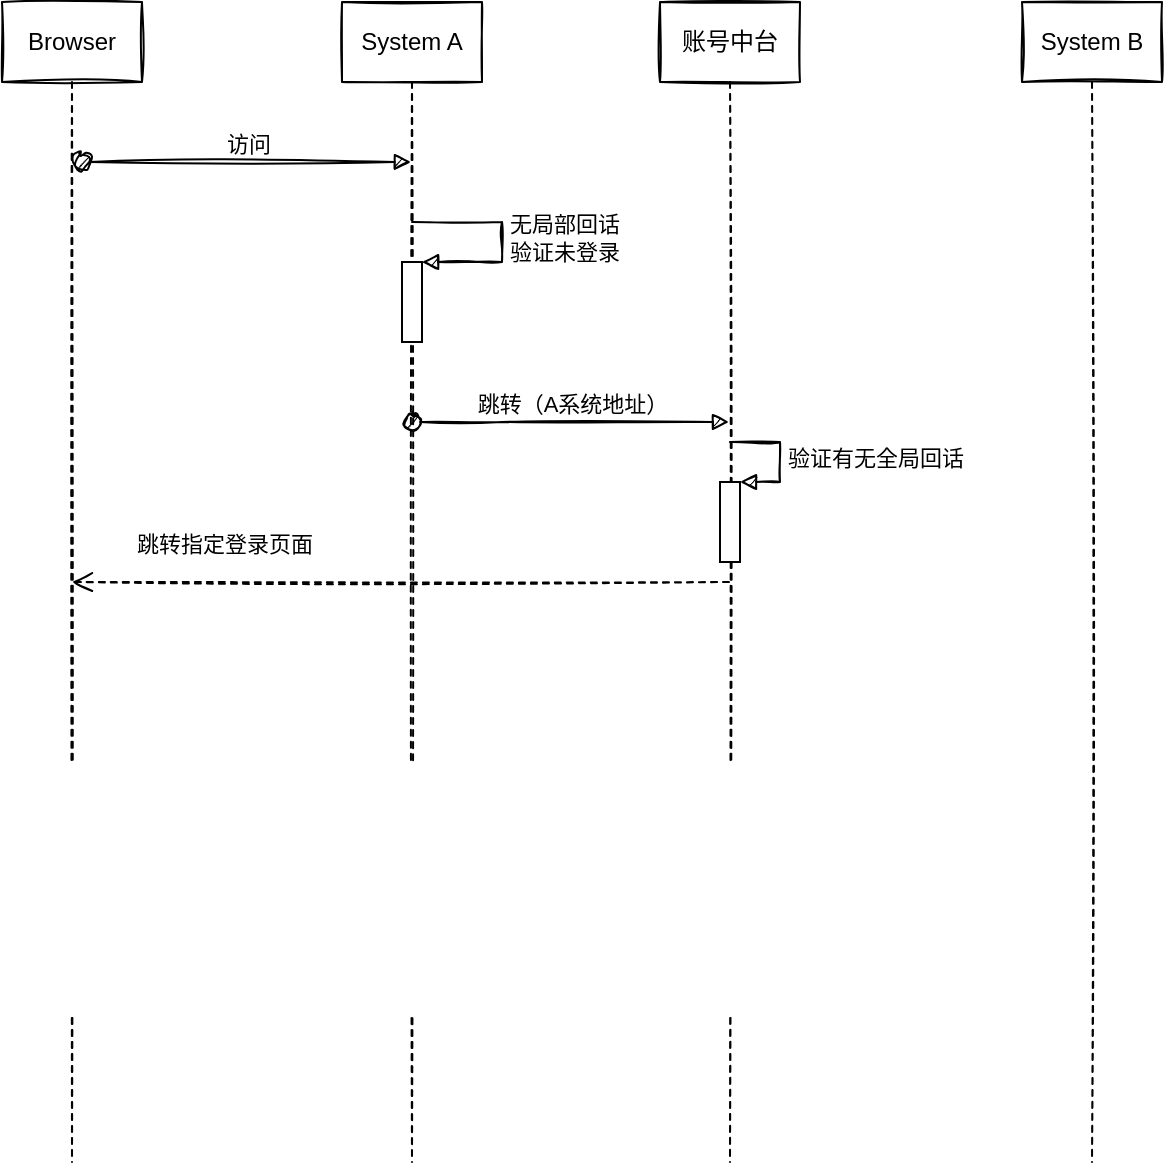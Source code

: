 <mxfile version="15.7.3" type="github">
  <diagram id="qy61lQWOyMGtO83Mc_vi" name="Page-1">
    <mxGraphModel dx="2066" dy="1154" grid="1" gridSize="10" guides="1" tooltips="1" connect="1" arrows="1" fold="1" page="1" pageScale="1" pageWidth="827" pageHeight="1169" math="0" shadow="0">
      <root>
        <mxCell id="0" />
        <mxCell id="1" parent="0" />
        <mxCell id="v9QwSSbJvVPzTVxQufjs-1" value="Browser" style="shape=umlLifeline;perimeter=lifelinePerimeter;whiteSpace=wrap;html=1;container=1;collapsible=0;recursiveResize=0;outlineConnect=0;shadow=0;sketch=1;" vertex="1" parent="1">
          <mxGeometry x="50" y="130" width="70" height="580" as="geometry" />
        </mxCell>
        <mxCell id="v9QwSSbJvVPzTVxQufjs-5" value="访问" style="html=1;verticalAlign=bottom;startArrow=oval;startFill=1;endArrow=block;startSize=8;rounded=0;shadow=0;sketch=1;" edge="1" parent="v9QwSSbJvVPzTVxQufjs-1" target="v9QwSSbJvVPzTVxQufjs-2">
          <mxGeometry width="60" relative="1" as="geometry">
            <mxPoint x="40" y="80" as="sourcePoint" />
            <mxPoint x="100" y="80" as="targetPoint" />
          </mxGeometry>
        </mxCell>
        <mxCell id="v9QwSSbJvVPzTVxQufjs-2" value="System A" style="shape=umlLifeline;perimeter=lifelinePerimeter;whiteSpace=wrap;html=1;container=1;collapsible=0;recursiveResize=0;outlineConnect=0;shadow=0;sketch=1;" vertex="1" parent="1">
          <mxGeometry x="220" y="130" width="70" height="580" as="geometry" />
        </mxCell>
        <mxCell id="v9QwSSbJvVPzTVxQufjs-6" value="" style="html=1;points=[];perimeter=orthogonalPerimeter;shadow=0;" vertex="1" parent="v9QwSSbJvVPzTVxQufjs-2">
          <mxGeometry x="30" y="130" width="10" height="40" as="geometry" />
        </mxCell>
        <mxCell id="v9QwSSbJvVPzTVxQufjs-7" value="无局部回话&lt;br&gt;验证未登录" style="edgeStyle=orthogonalEdgeStyle;html=1;align=left;spacingLeft=2;endArrow=block;rounded=0;entryX=1;entryY=0;shadow=0;sketch=1;" edge="1" target="v9QwSSbJvVPzTVxQufjs-6" parent="v9QwSSbJvVPzTVxQufjs-2">
          <mxGeometry relative="1" as="geometry">
            <mxPoint x="35" y="110" as="sourcePoint" />
            <Array as="points">
              <mxPoint x="80" y="110" />
              <mxPoint x="80" y="130" />
            </Array>
          </mxGeometry>
        </mxCell>
        <mxCell id="v9QwSSbJvVPzTVxQufjs-3" value="账号中台" style="shape=umlLifeline;perimeter=lifelinePerimeter;whiteSpace=wrap;html=1;container=1;collapsible=0;recursiveResize=0;outlineConnect=0;shadow=0;sketch=1;" vertex="1" parent="1">
          <mxGeometry x="379" y="130" width="70" height="580" as="geometry" />
        </mxCell>
        <mxCell id="v9QwSSbJvVPzTVxQufjs-13" value="" style="html=1;points=[];perimeter=orthogonalPerimeter;shadow=0;" vertex="1" parent="v9QwSSbJvVPzTVxQufjs-3">
          <mxGeometry x="30" y="240" width="10" height="40" as="geometry" />
        </mxCell>
        <mxCell id="v9QwSSbJvVPzTVxQufjs-14" value="验证有无全局回话" style="edgeStyle=orthogonalEdgeStyle;html=1;align=left;spacingLeft=2;endArrow=block;rounded=0;entryX=1;entryY=0;shadow=0;sketch=1;" edge="1" target="v9QwSSbJvVPzTVxQufjs-13" parent="v9QwSSbJvVPzTVxQufjs-3">
          <mxGeometry relative="1" as="geometry">
            <mxPoint x="35" y="220" as="sourcePoint" />
            <Array as="points">
              <mxPoint x="60" y="220" />
            </Array>
          </mxGeometry>
        </mxCell>
        <mxCell id="v9QwSSbJvVPzTVxQufjs-4" value="System B" style="shape=umlLifeline;perimeter=lifelinePerimeter;whiteSpace=wrap;html=1;container=1;collapsible=0;recursiveResize=0;outlineConnect=0;shadow=0;sketch=1;" vertex="1" parent="1">
          <mxGeometry x="560" y="130" width="70" height="580" as="geometry" />
        </mxCell>
        <mxCell id="v9QwSSbJvVPzTVxQufjs-8" value="跳转（A系统地址）" style="html=1;verticalAlign=bottom;startArrow=oval;startFill=1;endArrow=block;startSize=8;rounded=0;shadow=0;sketch=1;" edge="1" parent="1" source="v9QwSSbJvVPzTVxQufjs-2" target="v9QwSSbJvVPzTVxQufjs-3">
          <mxGeometry width="60" relative="1" as="geometry">
            <mxPoint x="260" y="320" as="sourcePoint" />
            <mxPoint x="320" y="320" as="targetPoint" />
            <Array as="points">
              <mxPoint x="300" y="340" />
            </Array>
          </mxGeometry>
        </mxCell>
        <mxCell id="v9QwSSbJvVPzTVxQufjs-16" value="跳转指定登录页面" style="html=1;verticalAlign=bottom;endArrow=open;dashed=1;endSize=8;rounded=0;shadow=0;sketch=1;" edge="1" parent="1" source="v9QwSSbJvVPzTVxQufjs-3" target="v9QwSSbJvVPzTVxQufjs-1">
          <mxGeometry x="0.541" y="-10" relative="1" as="geometry">
            <mxPoint x="170" y="440" as="sourcePoint" />
            <mxPoint x="90" y="440" as="targetPoint" />
            <mxPoint as="offset" />
          </mxGeometry>
        </mxCell>
      </root>
    </mxGraphModel>
  </diagram>
</mxfile>
